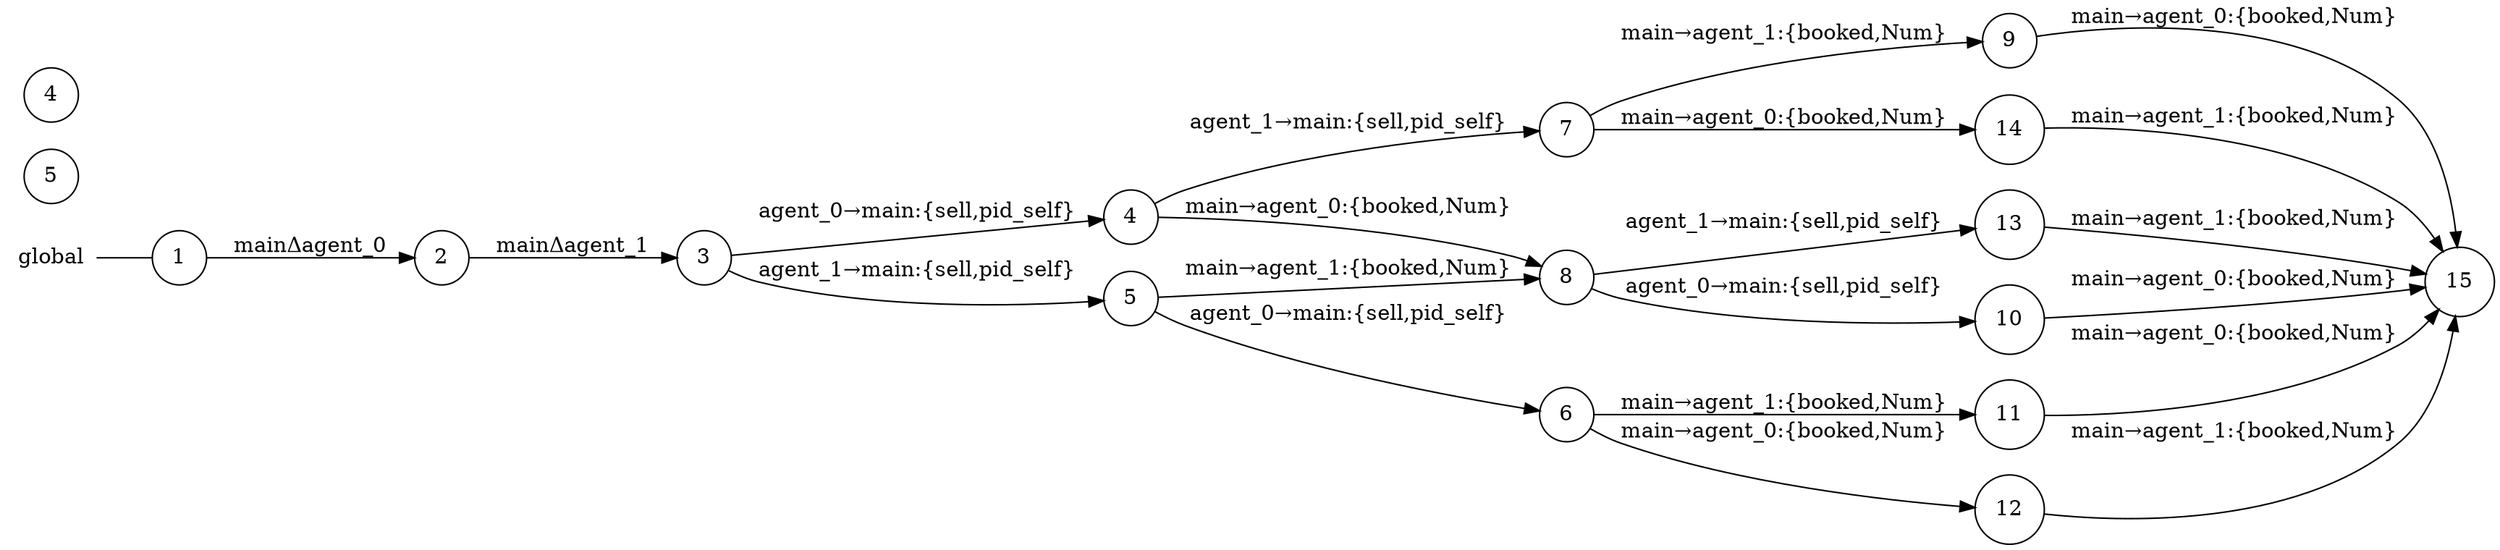 digraph global {
	rankdir="LR";
	n_0 [label="global", shape="plaintext"];
	n_1 [id="25", shape=circle, label="11"];
	n_2 [id="5", shape=circle, label="5"];
	n_3 [id="19", shape=circle, label="9"];
	n_4 [id="11", shape=circle, label="13"];
	n_5 [id="18", shape=circle, label="6"];
	n_6 [id="14", shape=circle, label="14"];
	n_7 [id="13", shape=circle, label="8"];
	n_8 [id="24", shape=circle, label="4"];
	n_9 [id="10", shape=circle, label="5"];
	n_10 [id="22", shape=circle, label="10"];
	n_11 [id="1", shape=circle, label="1"];
	n_0 -> n_11 [arrowhead=none];
	n_12 [id="2", shape=circle, label="15"];
	n_13 [id="21", shape=circle, label="7"];
	n_14 [id="8", shape=circle, label="12"];
	n_15 [id="4", shape=circle, label="4"];
	n_16 [id="7", shape=circle, label="3"];
	n_17 [id="3", shape=circle, label="2"];

	n_5 -> n_1 [id="[$e|6]", label="main→agent_1:{booked,Num}"];
	n_16 -> n_8 [id="[$e|19]", label="agent_0→main:{sell,pid_self}"];
	n_13 -> n_3 [id="[$e|9]", label="main→agent_1:{booked,Num}"];
	n_6 -> n_12 [id="[$e|3]", label="main→agent_1:{booked,Num}"];
	n_1 -> n_12 [id="[$e|28]", label="main→agent_0:{booked,Num}"];
	n_8 -> n_7 [id="[$e|15]", label="main→agent_0:{booked,Num}"];
	n_14 -> n_12 [id="[$e|29]", label="main→agent_1:{booked,Num}"];
	n_9 -> n_5 [id="[$e|22]", label="agent_0→main:{sell,pid_self}"];
	n_5 -> n_14 [id="[$e|18]", label="main→agent_0:{booked,Num}"];
	n_16 -> n_9 [id="[$e|13]", label="agent_1→main:{sell,pid_self}"];
	n_3 -> n_12 [id="[$e|31]", label="main→agent_0:{booked,Num}"];
	n_7 -> n_4 [id="[$e|10]", label="agent_1→main:{sell,pid_self}"];
	n_4 -> n_12 [id="[$e|32]", label="main→agent_1:{booked,Num}"];
	n_13 -> n_6 [id="[$e|8]", label="main→agent_0:{booked,Num}"];
	n_11 -> n_17 [id="[$e|21]", label="mainΔagent_0"];
	n_10 -> n_12 [id="[$e|24]", label="main→agent_0:{booked,Num}"];
	n_17 -> n_16 [id="[$e|0]", label="mainΔagent_1"];
	n_8 -> n_13 [id="[$e|2]", label="agent_1→main:{sell,pid_self}"];
	n_9 -> n_7 [id="[$e|33]", label="main→agent_1:{booked,Num}"];
	n_7 -> n_10 [id="[$e|11]", label="agent_0→main:{sell,pid_self}"];
}
